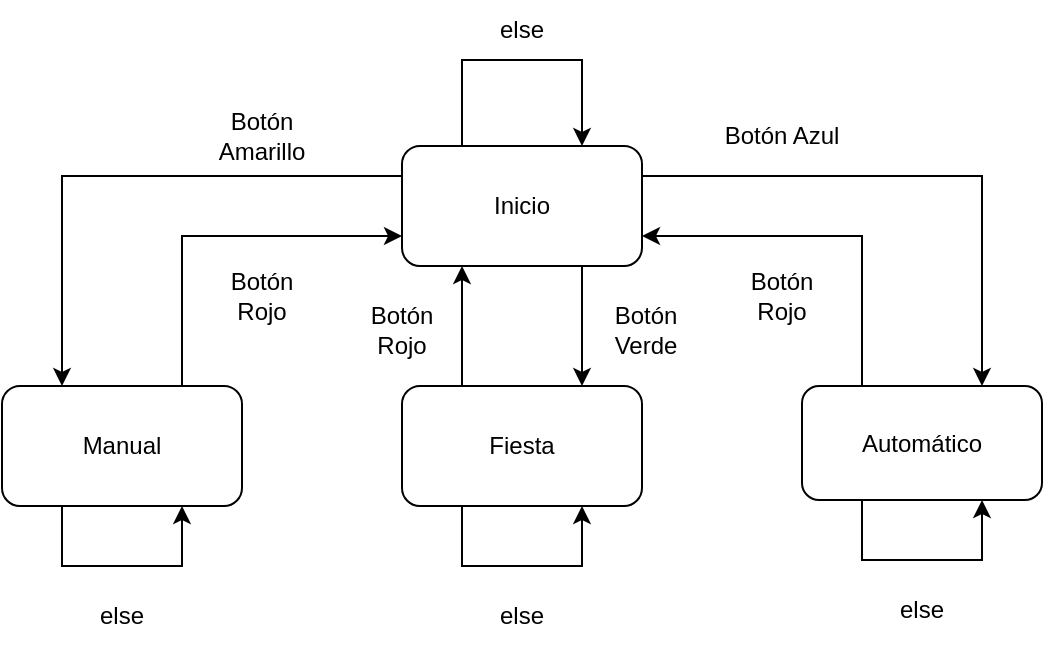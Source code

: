 <mxfile version="20.7.4" type="device"><diagram id="GXrfIu0ZLwEL9Akoso2k" name="Página-1"><mxGraphModel dx="1120" dy="484" grid="1" gridSize="10" guides="1" tooltips="1" connect="1" arrows="1" fold="1" page="1" pageScale="1" pageWidth="827" pageHeight="1169" math="0" shadow="0"><root><mxCell id="0"/><mxCell id="1" parent="0"/><mxCell id="9ctXnO49tjSWReMG9FaQ-1" value="Inicio" style="rounded=1;whiteSpace=wrap;html=1;" parent="1" vertex="1"><mxGeometry x="292" y="83" width="120" height="60" as="geometry"/></mxCell><mxCell id="9ctXnO49tjSWReMG9FaQ-2" value="Manual" style="rounded=1;whiteSpace=wrap;html=1;" parent="1" vertex="1"><mxGeometry x="92" y="203" width="120" height="60" as="geometry"/></mxCell><mxCell id="9ctXnO49tjSWReMG9FaQ-3" value="Automático" style="rounded=1;whiteSpace=wrap;html=1;" parent="1" vertex="1"><mxGeometry x="492" y="203" width="120" height="57" as="geometry"/></mxCell><mxCell id="9ctXnO49tjSWReMG9FaQ-5" value="Fiesta" style="rounded=1;whiteSpace=wrap;html=1;" parent="1" vertex="1"><mxGeometry x="292" y="203" width="120" height="60" as="geometry"/></mxCell><mxCell id="9ctXnO49tjSWReMG9FaQ-7" value="" style="endArrow=classic;html=1;rounded=0;exitX=1;exitY=0.25;exitDx=0;exitDy=0;entryX=0.75;entryY=0;entryDx=0;entryDy=0;" parent="1" source="9ctXnO49tjSWReMG9FaQ-1" target="9ctXnO49tjSWReMG9FaQ-3" edge="1"><mxGeometry width="50" height="50" relative="1" as="geometry"><mxPoint x="322" y="203" as="sourcePoint"/><mxPoint x="372" y="153" as="targetPoint"/><Array as="points"><mxPoint x="582" y="98"/></Array></mxGeometry></mxCell><mxCell id="9ctXnO49tjSWReMG9FaQ-8" value="" style="endArrow=classic;html=1;rounded=0;entryX=0.25;entryY=0;entryDx=0;entryDy=0;exitX=0;exitY=0.25;exitDx=0;exitDy=0;" parent="1" source="9ctXnO49tjSWReMG9FaQ-1" target="9ctXnO49tjSWReMG9FaQ-2" edge="1"><mxGeometry width="50" height="50" relative="1" as="geometry"><mxPoint x="322" y="333" as="sourcePoint"/><mxPoint x="372" y="283" as="targetPoint"/><Array as="points"><mxPoint x="122" y="98"/></Array></mxGeometry></mxCell><mxCell id="9ctXnO49tjSWReMG9FaQ-11" value="Botón Amarillo" style="text;html=1;strokeColor=none;fillColor=none;align=center;verticalAlign=middle;whiteSpace=wrap;rounded=0;" parent="1" vertex="1"><mxGeometry x="192" y="63" width="60" height="30" as="geometry"/></mxCell><mxCell id="9ctXnO49tjSWReMG9FaQ-12" value="Botón Azul" style="text;html=1;strokeColor=none;fillColor=none;align=center;verticalAlign=middle;whiteSpace=wrap;rounded=0;" parent="1" vertex="1"><mxGeometry x="452" y="63" width="60" height="30" as="geometry"/></mxCell><mxCell id="9ctXnO49tjSWReMG9FaQ-14" value="" style="endArrow=classic;html=1;rounded=0;exitX=0.75;exitY=0;exitDx=0;exitDy=0;entryX=0;entryY=0.75;entryDx=0;entryDy=0;" parent="1" source="9ctXnO49tjSWReMG9FaQ-2" target="9ctXnO49tjSWReMG9FaQ-1" edge="1"><mxGeometry width="50" height="50" relative="1" as="geometry"><mxPoint x="222" y="273" as="sourcePoint"/><mxPoint x="272" y="223" as="targetPoint"/><Array as="points"><mxPoint x="182" y="128"/></Array></mxGeometry></mxCell><mxCell id="9ctXnO49tjSWReMG9FaQ-15" value="Botón Rojo" style="text;html=1;strokeColor=none;fillColor=none;align=center;verticalAlign=middle;whiteSpace=wrap;rounded=0;" parent="1" vertex="1"><mxGeometry x="192" y="143" width="60" height="30" as="geometry"/></mxCell><mxCell id="9ctXnO49tjSWReMG9FaQ-16" value="" style="endArrow=classic;html=1;rounded=0;entryX=1;entryY=0.75;entryDx=0;entryDy=0;exitX=0.25;exitY=0;exitDx=0;exitDy=0;" parent="1" source="9ctXnO49tjSWReMG9FaQ-3" target="9ctXnO49tjSWReMG9FaQ-1" edge="1"><mxGeometry width="50" height="50" relative="1" as="geometry"><mxPoint x="492" y="273" as="sourcePoint"/><mxPoint x="542" y="223" as="targetPoint"/><Array as="points"><mxPoint x="522" y="128"/></Array></mxGeometry></mxCell><mxCell id="9ctXnO49tjSWReMG9FaQ-21" value="" style="endArrow=classic;html=1;rounded=0;exitX=0.25;exitY=1;exitDx=0;exitDy=0;entryX=0.75;entryY=1;entryDx=0;entryDy=0;" parent="1" source="9ctXnO49tjSWReMG9FaQ-2" target="9ctXnO49tjSWReMG9FaQ-2" edge="1"><mxGeometry width="50" height="50" relative="1" as="geometry"><mxPoint x="262" y="313" as="sourcePoint"/><mxPoint x="222" y="323" as="targetPoint"/><Array as="points"><mxPoint x="122" y="293"/><mxPoint x="152" y="293"/><mxPoint x="182" y="293"/></Array></mxGeometry></mxCell><mxCell id="9ctXnO49tjSWReMG9FaQ-22" value="else" style="text;html=1;strokeColor=none;fillColor=none;align=center;verticalAlign=middle;whiteSpace=wrap;rounded=0;" parent="1" vertex="1"><mxGeometry x="122" y="303" width="60" height="30" as="geometry"/></mxCell><mxCell id="9ctXnO49tjSWReMG9FaQ-25" value="" style="endArrow=classic;html=1;rounded=0;exitX=0.25;exitY=0;exitDx=0;exitDy=0;entryX=0.75;entryY=0;entryDx=0;entryDy=0;" parent="1" edge="1" target="9ctXnO49tjSWReMG9FaQ-1" source="9ctXnO49tjSWReMG9FaQ-1"><mxGeometry width="50" height="50" relative="1" as="geometry"><mxPoint x="322" y="143" as="sourcePoint"/><mxPoint x="382" y="143" as="targetPoint"/><Array as="points"><mxPoint x="322" y="40"/><mxPoint x="382" y="40"/></Array></mxGeometry></mxCell><mxCell id="9ctXnO49tjSWReMG9FaQ-26" value="else" style="text;html=1;strokeColor=none;fillColor=none;align=center;verticalAlign=middle;whiteSpace=wrap;rounded=0;" parent="1" vertex="1"><mxGeometry x="322" y="10" width="60" height="30" as="geometry"/></mxCell><mxCell id="9ctXnO49tjSWReMG9FaQ-37" value="Botón Verde" style="text;html=1;strokeColor=none;fillColor=none;align=center;verticalAlign=middle;whiteSpace=wrap;rounded=0;" parent="1" vertex="1"><mxGeometry x="384" y="160" width="60" height="30" as="geometry"/></mxCell><mxCell id="dVFANEby27Afq-j7IVd5-1" value="" style="endArrow=classic;html=1;rounded=0;exitX=0.25;exitY=1;exitDx=0;exitDy=0;entryX=0.75;entryY=1;entryDx=0;entryDy=0;" edge="1" parent="1"><mxGeometry width="50" height="50" relative="1" as="geometry"><mxPoint x="322" y="263" as="sourcePoint"/><mxPoint x="382" y="263" as="targetPoint"/><Array as="points"><mxPoint x="322" y="293"/><mxPoint x="352" y="293"/><mxPoint x="382" y="293"/></Array></mxGeometry></mxCell><mxCell id="dVFANEby27Afq-j7IVd5-2" value="else" style="text;html=1;strokeColor=none;fillColor=none;align=center;verticalAlign=middle;whiteSpace=wrap;rounded=0;" vertex="1" parent="1"><mxGeometry x="322" y="303" width="60" height="30" as="geometry"/></mxCell><mxCell id="dVFANEby27Afq-j7IVd5-3" value="" style="endArrow=classic;html=1;rounded=0;exitX=0.25;exitY=1;exitDx=0;exitDy=0;entryX=0.75;entryY=1;entryDx=0;entryDy=0;" edge="1" parent="1"><mxGeometry width="50" height="50" relative="1" as="geometry"><mxPoint x="522" y="260" as="sourcePoint"/><mxPoint x="582" y="260" as="targetPoint"/><Array as="points"><mxPoint x="522" y="290"/><mxPoint x="552" y="290"/><mxPoint x="582" y="290"/></Array></mxGeometry></mxCell><mxCell id="dVFANEby27Afq-j7IVd5-4" value="else" style="text;html=1;strokeColor=none;fillColor=none;align=center;verticalAlign=middle;whiteSpace=wrap;rounded=0;" vertex="1" parent="1"><mxGeometry x="522" y="300" width="60" height="30" as="geometry"/></mxCell><mxCell id="dVFANEby27Afq-j7IVd5-5" value="" style="endArrow=classic;html=1;rounded=0;exitX=0.25;exitY=0;exitDx=0;exitDy=0;entryX=0.25;entryY=1;entryDx=0;entryDy=0;" edge="1" parent="1" source="9ctXnO49tjSWReMG9FaQ-5" target="9ctXnO49tjSWReMG9FaQ-1"><mxGeometry width="50" height="50" relative="1" as="geometry"><mxPoint x="322" y="183" as="sourcePoint"/><mxPoint x="372" y="133" as="targetPoint"/></mxGeometry></mxCell><mxCell id="dVFANEby27Afq-j7IVd5-6" value="" style="endArrow=classic;html=1;rounded=0;exitX=0.25;exitY=0;exitDx=0;exitDy=0;entryX=0.75;entryY=0;entryDx=0;entryDy=0;" edge="1" parent="1" target="9ctXnO49tjSWReMG9FaQ-5"><mxGeometry width="50" height="50" relative="1" as="geometry"><mxPoint x="382" y="143" as="sourcePoint"/><mxPoint x="380" y="180" as="targetPoint"/></mxGeometry></mxCell><mxCell id="dVFANEby27Afq-j7IVd5-8" value="Botón Rojo" style="text;html=1;strokeColor=none;fillColor=none;align=center;verticalAlign=middle;whiteSpace=wrap;rounded=0;" vertex="1" parent="1"><mxGeometry x="262" y="160" width="60" height="30" as="geometry"/></mxCell><mxCell id="dVFANEby27Afq-j7IVd5-9" value="Botón Rojo" style="text;html=1;strokeColor=none;fillColor=none;align=center;verticalAlign=middle;whiteSpace=wrap;rounded=0;" vertex="1" parent="1"><mxGeometry x="452" y="143" width="60" height="30" as="geometry"/></mxCell></root></mxGraphModel></diagram></mxfile>